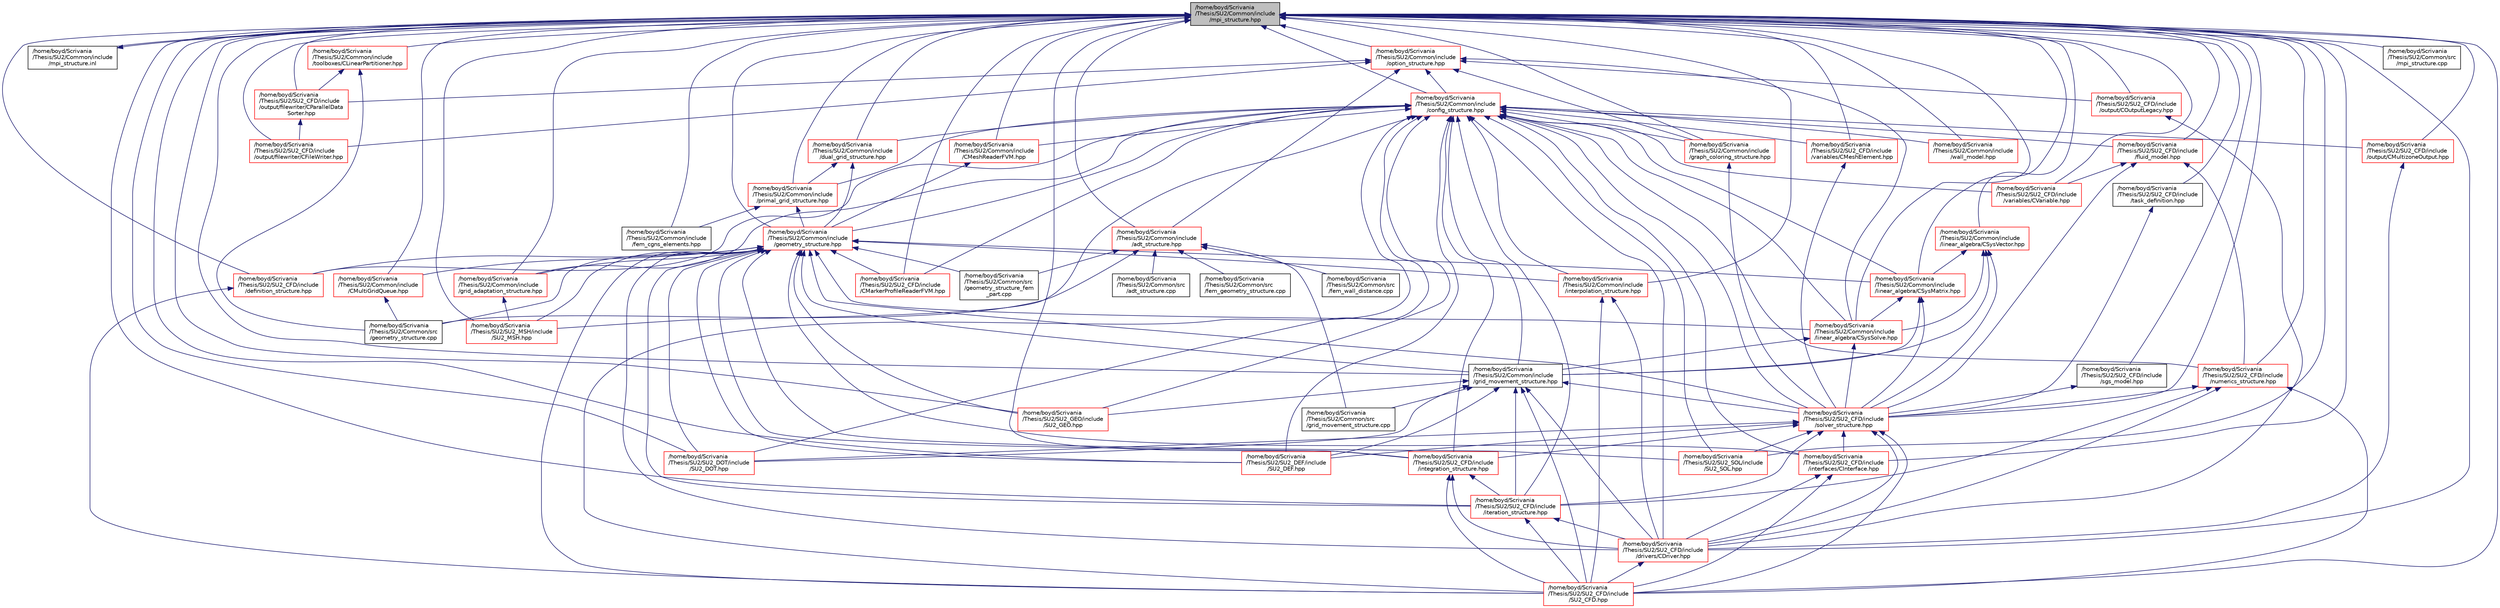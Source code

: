 digraph "/home/boyd/Scrivania/Thesis/SU2/Common/include/mpi_structure.hpp"
{
  edge [fontname="Helvetica",fontsize="10",labelfontname="Helvetica",labelfontsize="10"];
  node [fontname="Helvetica",fontsize="10",shape=record];
  Node13 [label="/home/boyd/Scrivania\l/Thesis/SU2/Common/include\l/mpi_structure.hpp",height=0.2,width=0.4,color="black", fillcolor="grey75", style="filled", fontcolor="black"];
  Node13 -> Node14 [dir="back",color="midnightblue",fontsize="10",style="solid",fontname="Helvetica"];
  Node14 [label="/home/boyd/Scrivania\l/Thesis/SU2/Common/include\l/adt_structure.hpp",height=0.2,width=0.4,color="red", fillcolor="white", style="filled",URL="$adt__structure_8hpp.html",tooltip="Headers of the subroutines for carrying out geometrical searches using an alternating digital tree (A..."];
  Node14 -> Node15 [dir="back",color="midnightblue",fontsize="10",style="solid",fontname="Helvetica"];
  Node15 [label="/home/boyd/Scrivania\l/Thesis/SU2/Common/src\l/adt_structure.cpp",height=0.2,width=0.4,color="black", fillcolor="white", style="filled",URL="$adt__structure_8cpp.html",tooltip="Main subroutines for for carrying out geometrical searches using an alternating digital tree (ADT)..."];
  Node14 -> Node16 [dir="back",color="midnightblue",fontsize="10",style="solid",fontname="Helvetica"];
  Node16 [label="/home/boyd/Scrivania\l/Thesis/SU2/Common/src\l/fem_geometry_structure.cpp",height=0.2,width=0.4,color="black", fillcolor="white", style="filled",URL="$fem__geometry__structure_8cpp.html",tooltip="Functions for creating the primal grid for the FEM solver. "];
  Node14 -> Node17 [dir="back",color="midnightblue",fontsize="10",style="solid",fontname="Helvetica"];
  Node17 [label="/home/boyd/Scrivania\l/Thesis/SU2/Common/src\l/fem_wall_distance.cpp",height=0.2,width=0.4,color="black", fillcolor="white", style="filled",URL="$fem__wall__distance_8cpp.html",tooltip="Main subroutines for computing the wall distance for the FEM solver. "];
  Node14 -> Node18 [dir="back",color="midnightblue",fontsize="10",style="solid",fontname="Helvetica"];
  Node18 [label="/home/boyd/Scrivania\l/Thesis/SU2/Common/src\l/geometry_structure.cpp",height=0.2,width=0.4,color="black", fillcolor="white", style="filled",URL="$geometry__structure_8cpp.html",tooltip="Main subroutines for creating the primal grid and multigrid structure. "];
  Node14 -> Node19 [dir="back",color="midnightblue",fontsize="10",style="solid",fontname="Helvetica"];
  Node19 [label="/home/boyd/Scrivania\l/Thesis/SU2/Common/src\l/geometry_structure_fem\l_part.cpp",height=0.2,width=0.4,color="black", fillcolor="white", style="filled",URL="$geometry__structure__fem__part_8cpp.html",tooltip="Main subroutines for distributin the grid for the Fluid FEM solver. "];
  Node14 -> Node20 [dir="back",color="midnightblue",fontsize="10",style="solid",fontname="Helvetica"];
  Node20 [label="/home/boyd/Scrivania\l/Thesis/SU2/Common/src\l/grid_movement_structure.cpp",height=0.2,width=0.4,color="black", fillcolor="white", style="filled",URL="$grid__movement__structure_8cpp.html",tooltip="Subroutines for doing the grid movement using different strategies. "];
  Node13 -> Node22 [dir="back",color="midnightblue",fontsize="10",style="solid",fontname="Helvetica"];
  Node22 [label="/home/boyd/Scrivania\l/Thesis/SU2/Common/include\l/mpi_structure.inl",height=0.2,width=0.4,color="black", fillcolor="white", style="filled",URL="$mpi__structure_8inl.html"];
  Node22 -> Node13 [dir="back",color="midnightblue",fontsize="10",style="solid",fontname="Helvetica"];
  Node13 -> Node23 [dir="back",color="midnightblue",fontsize="10",style="solid",fontname="Helvetica"];
  Node23 [label="/home/boyd/Scrivania\l/Thesis/SU2/Common/include\l/option_structure.hpp",height=0.2,width=0.4,color="red", fillcolor="white", style="filled",URL="$option__structure_8hpp.html",tooltip="Defines classes for referencing options for easy input in CConfig. "];
  Node23 -> Node14 [dir="back",color="midnightblue",fontsize="10",style="solid",fontname="Helvetica"];
  Node23 -> Node24 [dir="back",color="midnightblue",fontsize="10",style="solid",fontname="Helvetica"];
  Node24 [label="/home/boyd/Scrivania\l/Thesis/SU2/Common/include\l/config_structure.hpp",height=0.2,width=0.4,color="red", fillcolor="white", style="filled",URL="$config__structure_8hpp.html",tooltip="All the information about the definition of the physical problem. The subroutines and functions are i..."];
  Node24 -> Node114 [dir="back",color="midnightblue",fontsize="10",style="solid",fontname="Helvetica"];
  Node114 [label="/home/boyd/Scrivania\l/Thesis/SU2/Common/include\l/CMeshReaderFVM.hpp",height=0.2,width=0.4,color="red", fillcolor="white", style="filled",URL="$_c_mesh_reader_f_v_m_8hpp.html",tooltip="Header file for the class CMeshReaderFVM. The implementations are in the CMeshReaderFVM.cpp file. "];
  Node114 -> Node119 [dir="back",color="midnightblue",fontsize="10",style="solid",fontname="Helvetica"];
  Node119 [label="/home/boyd/Scrivania\l/Thesis/SU2/Common/include\l/geometry_structure.hpp",height=0.2,width=0.4,color="red", fillcolor="white", style="filled",URL="$geometry__structure_8hpp.html",tooltip="Headers of the main subroutines for creating the geometrical structure. The subroutines and functions..."];
  Node119 -> Node120 [dir="back",color="midnightblue",fontsize="10",style="solid",fontname="Helvetica"];
  Node120 [label="/home/boyd/Scrivania\l/Thesis/SU2/Common/include\l/CMultiGridQueue.hpp",height=0.2,width=0.4,color="red", fillcolor="white", style="filled",URL="$_c_multi_grid_queue_8hpp.html",tooltip="Header of the multigrid queue class for the FVM solver. The subroutines and functions are in the CMul..."];
  Node120 -> Node18 [dir="back",color="midnightblue",fontsize="10",style="solid",fontname="Helvetica"];
  Node119 -> Node122 [dir="back",color="midnightblue",fontsize="10",style="solid",fontname="Helvetica"];
  Node122 [label="/home/boyd/Scrivania\l/Thesis/SU2/Common/include\l/grid_adaptation_structure.hpp",height=0.2,width=0.4,color="red", fillcolor="white", style="filled",URL="$grid__adaptation__structure_8hpp.html",tooltip="Headers of the main subroutines for doing the numerical grid adaptation. "];
  Node122 -> Node124 [dir="back",color="midnightblue",fontsize="10",style="solid",fontname="Helvetica"];
  Node124 [label="/home/boyd/Scrivania\l/Thesis/SU2/SU2_MSH/include\l/SU2_MSH.hpp",height=0.2,width=0.4,color="red", fillcolor="white", style="filled",URL="$_s_u2___m_s_h_8hpp.html",tooltip="Headers of the main subroutines of the code SU2_MSH. The subroutines and functions are in the SU2_MSH..."];
  Node119 -> Node126 [dir="back",color="midnightblue",fontsize="10",style="solid",fontname="Helvetica"];
  Node126 [label="/home/boyd/Scrivania\l/Thesis/SU2/Common/include\l/grid_movement_structure.hpp",height=0.2,width=0.4,color="black", fillcolor="white", style="filled",URL="$grid__movement__structure_8hpp.html",tooltip="Headers of the main subroutines for doing the numerical grid movement (including volumetric movement..."];
  Node126 -> Node20 [dir="back",color="midnightblue",fontsize="10",style="solid",fontname="Helvetica"];
  Node126 -> Node35 [dir="back",color="midnightblue",fontsize="10",style="solid",fontname="Helvetica"];
  Node35 [label="/home/boyd/Scrivania\l/Thesis/SU2/SU2_CFD/include\l/solver_structure.hpp",height=0.2,width=0.4,color="red", fillcolor="white", style="filled",URL="$solver__structure_8hpp.html",tooltip="Headers of the main subroutines for solving partial differential equations. The subroutines and funct..."];
  Node35 -> Node36 [dir="back",color="midnightblue",fontsize="10",style="solid",fontname="Helvetica"];
  Node36 [label="/home/boyd/Scrivania\l/Thesis/SU2/SU2_CFD/include\l/iteration_structure.hpp",height=0.2,width=0.4,color="red", fillcolor="white", style="filled",URL="$iteration__structure_8hpp.html",tooltip="Headers of the iteration classes used by SU2_CFD. Each CIteration class represents an available physi..."];
  Node36 -> Node37 [dir="back",color="midnightblue",fontsize="10",style="solid",fontname="Helvetica"];
  Node37 [label="/home/boyd/Scrivania\l/Thesis/SU2/SU2_CFD/include\l/drivers/CDriver.hpp",height=0.2,width=0.4,color="red", fillcolor="white", style="filled",URL="$_c_driver_8hpp.html"];
  Node37 -> Node29 [dir="back",color="midnightblue",fontsize="10",style="solid",fontname="Helvetica"];
  Node29 [label="/home/boyd/Scrivania\l/Thesis/SU2/SU2_CFD/include\l/SU2_CFD.hpp",height=0.2,width=0.4,color="red", fillcolor="white", style="filled",URL="$_s_u2___c_f_d_8hpp.html",tooltip="Headers of the main subroutines of the code SU2_CFD. The subroutines and functions are in the SU2_CFD..."];
  Node36 -> Node29 [dir="back",color="midnightblue",fontsize="10",style="solid",fontname="Helvetica"];
  Node35 -> Node48 [dir="back",color="midnightblue",fontsize="10",style="solid",fontname="Helvetica"];
  Node48 [label="/home/boyd/Scrivania\l/Thesis/SU2/SU2_CFD/include\l/integration_structure.hpp",height=0.2,width=0.4,color="red", fillcolor="white", style="filled",URL="$integration__structure_8hpp.html",tooltip="Headers of the main subroutines for space and time integration. The subroutines and functions are in ..."];
  Node48 -> Node36 [dir="back",color="midnightblue",fontsize="10",style="solid",fontname="Helvetica"];
  Node48 -> Node37 [dir="back",color="midnightblue",fontsize="10",style="solid",fontname="Helvetica"];
  Node48 -> Node29 [dir="back",color="midnightblue",fontsize="10",style="solid",fontname="Helvetica"];
  Node35 -> Node37 [dir="back",color="midnightblue",fontsize="10",style="solid",fontname="Helvetica"];
  Node35 -> Node51 [dir="back",color="midnightblue",fontsize="10",style="solid",fontname="Helvetica"];
  Node51 [label="/home/boyd/Scrivania\l/Thesis/SU2/SU2_CFD/include\l/interfaces/CInterface.hpp",height=0.2,width=0.4,color="red", fillcolor="white", style="filled",URL="$_c_interface_8hpp.html",tooltip="Declarations and inlines of the transfer structure. The subroutines and functions are in the physics ..."];
  Node51 -> Node37 [dir="back",color="midnightblue",fontsize="10",style="solid",fontname="Helvetica"];
  Node51 -> Node29 [dir="back",color="midnightblue",fontsize="10",style="solid",fontname="Helvetica"];
  Node35 -> Node29 [dir="back",color="midnightblue",fontsize="10",style="solid",fontname="Helvetica"];
  Node35 -> Node103 [dir="back",color="midnightblue",fontsize="10",style="solid",fontname="Helvetica"];
  Node103 [label="/home/boyd/Scrivania\l/Thesis/SU2/SU2_DEF/include\l/SU2_DEF.hpp",height=0.2,width=0.4,color="red", fillcolor="white", style="filled",URL="$_s_u2___d_e_f_8hpp.html",tooltip="Headers of the main subroutines of the code SU2_DEF. The subroutines and functions are in the SU2_DEF..."];
  Node35 -> Node105 [dir="back",color="midnightblue",fontsize="10",style="solid",fontname="Helvetica"];
  Node105 [label="/home/boyd/Scrivania\l/Thesis/SU2/SU2_SOL/include\l/SU2_SOL.hpp",height=0.2,width=0.4,color="red", fillcolor="white", style="filled",URL="$_s_u2___s_o_l_8hpp.html",tooltip="Headers of the main subroutines of the code SU2_SOL. The subroutines and functions are in the SU2_SOL..."];
  Node35 -> Node107 [dir="back",color="midnightblue",fontsize="10",style="solid",fontname="Helvetica"];
  Node107 [label="/home/boyd/Scrivania\l/Thesis/SU2/SU2_DOT/include\l/SU2_DOT.hpp",height=0.2,width=0.4,color="red", fillcolor="white", style="filled",URL="$_s_u2___d_o_t_8hpp.html",tooltip="Headers of the main subroutines of the code SU2_DOT. The subroutines and functions are in the SU2_DOT..."];
  Node126 -> Node36 [dir="back",color="midnightblue",fontsize="10",style="solid",fontname="Helvetica"];
  Node126 -> Node37 [dir="back",color="midnightblue",fontsize="10",style="solid",fontname="Helvetica"];
  Node126 -> Node29 [dir="back",color="midnightblue",fontsize="10",style="solid",fontname="Helvetica"];
  Node126 -> Node127 [dir="back",color="midnightblue",fontsize="10",style="solid",fontname="Helvetica"];
  Node127 [label="/home/boyd/Scrivania\l/Thesis/SU2/SU2_GEO/include\l/SU2_GEO.hpp",height=0.2,width=0.4,color="red", fillcolor="white", style="filled",URL="$_s_u2___g_e_o_8hpp.html",tooltip="Headers of the main subroutines of the code SU2_GEO. The subroutines and functions are in the SU2_GEO..."];
  Node126 -> Node103 [dir="back",color="midnightblue",fontsize="10",style="solid",fontname="Helvetica"];
  Node126 -> Node107 [dir="back",color="midnightblue",fontsize="10",style="solid",fontname="Helvetica"];
  Node119 -> Node129 [dir="back",color="midnightblue",fontsize="10",style="solid",fontname="Helvetica"];
  Node129 [label="/home/boyd/Scrivania\l/Thesis/SU2/Common/include\l/linear_algebra/CSysMatrix.hpp",height=0.2,width=0.4,color="red", fillcolor="white", style="filled",URL="$_c_sys_matrix_8hpp.html"];
  Node129 -> Node126 [dir="back",color="midnightblue",fontsize="10",style="solid",fontname="Helvetica"];
  Node129 -> Node130 [dir="back",color="midnightblue",fontsize="10",style="solid",fontname="Helvetica"];
  Node130 [label="/home/boyd/Scrivania\l/Thesis/SU2/Common/include\l/linear_algebra/CSysSolve.hpp",height=0.2,width=0.4,color="red", fillcolor="white", style="filled",URL="$_c_sys_solve_8hpp.html"];
  Node130 -> Node126 [dir="back",color="midnightblue",fontsize="10",style="solid",fontname="Helvetica"];
  Node130 -> Node35 [dir="back",color="midnightblue",fontsize="10",style="solid",fontname="Helvetica"];
  Node129 -> Node35 [dir="back",color="midnightblue",fontsize="10",style="solid",fontname="Helvetica"];
  Node119 -> Node130 [dir="back",color="midnightblue",fontsize="10",style="solid",fontname="Helvetica"];
  Node119 -> Node137 [dir="back",color="midnightblue",fontsize="10",style="solid",fontname="Helvetica"];
  Node137 [label="/home/boyd/Scrivania\l/Thesis/SU2/Common/include\l/interpolation_structure.hpp",height=0.2,width=0.4,color="red", fillcolor="white", style="filled",URL="$interpolation__structure_8hpp.html",tooltip="Headers of the main subroutines used by SU2_FSI. The subroutines and functions are in the interpolati..."];
  Node137 -> Node37 [dir="back",color="midnightblue",fontsize="10",style="solid",fontname="Helvetica"];
  Node137 -> Node29 [dir="back",color="midnightblue",fontsize="10",style="solid",fontname="Helvetica"];
  Node119 -> Node18 [dir="back",color="midnightblue",fontsize="10",style="solid",fontname="Helvetica"];
  Node119 -> Node19 [dir="back",color="midnightblue",fontsize="10",style="solid",fontname="Helvetica"];
  Node119 -> Node140 [dir="back",color="midnightblue",fontsize="10",style="solid",fontname="Helvetica"];
  Node140 [label="/home/boyd/Scrivania\l/Thesis/SU2/SU2_CFD/include\l/CMarkerProfileReaderFVM.hpp",height=0.2,width=0.4,color="red", fillcolor="white", style="filled",URL="$_c_marker_profile_reader_f_v_m_8hpp.html",tooltip="Header file for the class CMarkerProfileReaderFVM. The implementations are in the CMarkerProfileReade..."];
  Node119 -> Node28 [dir="back",color="midnightblue",fontsize="10",style="solid",fontname="Helvetica"];
  Node28 [label="/home/boyd/Scrivania\l/Thesis/SU2/SU2_CFD/include\l/definition_structure.hpp",height=0.2,width=0.4,color="red", fillcolor="white", style="filled",URL="$definition__structure_8hpp.html",tooltip="Headers of the main subroutines used by SU2_CFD. The subroutines and functions are in the definition_..."];
  Node28 -> Node29 [dir="back",color="midnightblue",fontsize="10",style="solid",fontname="Helvetica"];
  Node119 -> Node35 [dir="back",color="midnightblue",fontsize="10",style="solid",fontname="Helvetica"];
  Node119 -> Node48 [dir="back",color="midnightblue",fontsize="10",style="solid",fontname="Helvetica"];
  Node119 -> Node36 [dir="back",color="midnightblue",fontsize="10",style="solid",fontname="Helvetica"];
  Node119 -> Node51 [dir="back",color="midnightblue",fontsize="10",style="solid",fontname="Helvetica"];
  Node119 -> Node37 [dir="back",color="midnightblue",fontsize="10",style="solid",fontname="Helvetica"];
  Node119 -> Node29 [dir="back",color="midnightblue",fontsize="10",style="solid",fontname="Helvetica"];
  Node119 -> Node127 [dir="back",color="midnightblue",fontsize="10",style="solid",fontname="Helvetica"];
  Node119 -> Node103 [dir="back",color="midnightblue",fontsize="10",style="solid",fontname="Helvetica"];
  Node119 -> Node105 [dir="back",color="midnightblue",fontsize="10",style="solid",fontname="Helvetica"];
  Node119 -> Node124 [dir="back",color="midnightblue",fontsize="10",style="solid",fontname="Helvetica"];
  Node119 -> Node107 [dir="back",color="midnightblue",fontsize="10",style="solid",fontname="Helvetica"];
  Node24 -> Node150 [dir="back",color="midnightblue",fontsize="10",style="solid",fontname="Helvetica"];
  Node150 [label="/home/boyd/Scrivania\l/Thesis/SU2/Common/include\l/dual_grid_structure.hpp",height=0.2,width=0.4,color="red", fillcolor="white", style="filled",URL="$dual__grid__structure_8hpp.html",tooltip="Headers of the main subroutines for doing the complete dual grid structure. The subroutines and funct..."];
  Node150 -> Node151 [dir="back",color="midnightblue",fontsize="10",style="solid",fontname="Helvetica"];
  Node151 [label="/home/boyd/Scrivania\l/Thesis/SU2/Common/include\l/primal_grid_structure.hpp",height=0.2,width=0.4,color="red", fillcolor="white", style="filled",URL="$primal__grid__structure_8hpp.html",tooltip="Headers of the main subroutines for storing the primal grid structure. The subroutines and functions ..."];
  Node151 -> Node119 [dir="back",color="midnightblue",fontsize="10",style="solid",fontname="Helvetica"];
  Node151 -> Node152 [dir="back",color="midnightblue",fontsize="10",style="solid",fontname="Helvetica"];
  Node152 [label="/home/boyd/Scrivania\l/Thesis/SU2/Common/include\l/fem_cgns_elements.hpp",height=0.2,width=0.4,color="black", fillcolor="white", style="filled",URL="$fem__cgns__elements_8hpp.html",tooltip="Headers of the classes and functions for reading CGNS files with high order elements. The functions are in the cgns_elements.cpp file. "];
  Node150 -> Node119 [dir="back",color="midnightblue",fontsize="10",style="solid",fontname="Helvetica"];
  Node24 -> Node151 [dir="back",color="midnightblue",fontsize="10",style="solid",fontname="Helvetica"];
  Node24 -> Node119 [dir="back",color="midnightblue",fontsize="10",style="solid",fontname="Helvetica"];
  Node24 -> Node160 [dir="back",color="midnightblue",fontsize="10",style="solid",fontname="Helvetica"];
  Node160 [label="/home/boyd/Scrivania\l/Thesis/SU2/Common/include\l/wall_model.hpp",height=0.2,width=0.4,color="red", fillcolor="white", style="filled",URL="$wall__model_8hpp.html",tooltip="Headers for the wall model functions for large eddy simulations. "];
  Node24 -> Node162 [dir="back",color="midnightblue",fontsize="10",style="solid",fontname="Helvetica"];
  Node162 [label="/home/boyd/Scrivania\l/Thesis/SU2/Common/include\l/graph_coloring_structure.hpp",height=0.2,width=0.4,color="red", fillcolor="white", style="filled",URL="$graph__coloring__structure_8hpp.html",tooltip="Include files and headers of the functions to carry out a coloring of a given graph. The functions are in the graph_coloring_structure.cpp file. "];
  Node162 -> Node35 [dir="back",color="midnightblue",fontsize="10",style="solid",fontname="Helvetica"];
  Node24 -> Node122 [dir="back",color="midnightblue",fontsize="10",style="solid",fontname="Helvetica"];
  Node24 -> Node126 [dir="back",color="midnightblue",fontsize="10",style="solid",fontname="Helvetica"];
  Node24 -> Node129 [dir="back",color="midnightblue",fontsize="10",style="solid",fontname="Helvetica"];
  Node24 -> Node130 [dir="back",color="midnightblue",fontsize="10",style="solid",fontname="Helvetica"];
  Node24 -> Node137 [dir="back",color="midnightblue",fontsize="10",style="solid",fontname="Helvetica"];
  Node24 -> Node191 [dir="back",color="midnightblue",fontsize="10",style="solid",fontname="Helvetica"];
  Node191 [label="/home/boyd/Scrivania\l/Thesis/SU2/SU2_CFD/include\l/fluid_model.hpp",height=0.2,width=0.4,color="red", fillcolor="white", style="filled",URL="$fluid__model_8hpp.html",tooltip="Headers of the main thermodynamic subroutines of the SU2 solvers. "];
  Node191 -> Node35 [dir="back",color="midnightblue",fontsize="10",style="solid",fontname="Helvetica"];
  Node191 -> Node192 [dir="back",color="midnightblue",fontsize="10",style="solid",fontname="Helvetica"];
  Node192 [label="/home/boyd/Scrivania\l/Thesis/SU2/SU2_CFD/include\l/numerics_structure.hpp",height=0.2,width=0.4,color="red", fillcolor="white", style="filled",URL="$numerics__structure_8hpp.html",tooltip="Headers of the main subroutines for the dumerical definition of the problem. The subroutines and func..."];
  Node192 -> Node35 [dir="back",color="midnightblue",fontsize="10",style="solid",fontname="Helvetica"];
  Node192 -> Node36 [dir="back",color="midnightblue",fontsize="10",style="solid",fontname="Helvetica"];
  Node192 -> Node37 [dir="back",color="midnightblue",fontsize="10",style="solid",fontname="Helvetica"];
  Node192 -> Node29 [dir="back",color="midnightblue",fontsize="10",style="solid",fontname="Helvetica"];
  Node191 -> Node218 [dir="back",color="midnightblue",fontsize="10",style="solid",fontname="Helvetica"];
  Node218 [label="/home/boyd/Scrivania\l/Thesis/SU2/SU2_CFD/include\l/variables/CVariable.hpp",height=0.2,width=0.4,color="red", fillcolor="white", style="filled",URL="$_c_variable_8hpp.html",tooltip="Declaration and inlines of the parent class for defining problem variables, function definitions in f..."];
  Node24 -> Node140 [dir="back",color="midnightblue",fontsize="10",style="solid",fontname="Helvetica"];
  Node24 -> Node28 [dir="back",color="midnightblue",fontsize="10",style="solid",fontname="Helvetica"];
  Node24 -> Node192 [dir="back",color="midnightblue",fontsize="10",style="solid",fontname="Helvetica"];
  Node24 -> Node35 [dir="back",color="midnightblue",fontsize="10",style="solid",fontname="Helvetica"];
  Node24 -> Node218 [dir="back",color="midnightblue",fontsize="10",style="solid",fontname="Helvetica"];
  Node24 -> Node271 [dir="back",color="midnightblue",fontsize="10",style="solid",fontname="Helvetica"];
  Node271 [label="/home/boyd/Scrivania\l/Thesis/SU2/SU2_CFD/include\l/variables/CMeshElement.hpp",height=0.2,width=0.4,color="red", fillcolor="white", style="filled",URL="$_c_mesh_element_8hpp.html",tooltip="Declaration and inlines of the class to define the variables of the mesh movement. "];
  Node271 -> Node35 [dir="back",color="midnightblue",fontsize="10",style="solid",fontname="Helvetica"];
  Node24 -> Node48 [dir="back",color="midnightblue",fontsize="10",style="solid",fontname="Helvetica"];
  Node24 -> Node36 [dir="back",color="midnightblue",fontsize="10",style="solid",fontname="Helvetica"];
  Node24 -> Node51 [dir="back",color="midnightblue",fontsize="10",style="solid",fontname="Helvetica"];
  Node24 -> Node37 [dir="back",color="midnightblue",fontsize="10",style="solid",fontname="Helvetica"];
  Node24 -> Node273 [dir="back",color="midnightblue",fontsize="10",style="solid",fontname="Helvetica"];
  Node273 [label="/home/boyd/Scrivania\l/Thesis/SU2/SU2_CFD/include\l/output/CMultizoneOutput.hpp",height=0.2,width=0.4,color="red", fillcolor="white", style="filled",URL="$_c_multizone_output_8hpp.html"];
  Node273 -> Node37 [dir="back",color="midnightblue",fontsize="10",style="solid",fontname="Helvetica"];
  Node24 -> Node29 [dir="back",color="midnightblue",fontsize="10",style="solid",fontname="Helvetica"];
  Node24 -> Node127 [dir="back",color="midnightblue",fontsize="10",style="solid",fontname="Helvetica"];
  Node24 -> Node103 [dir="back",color="midnightblue",fontsize="10",style="solid",fontname="Helvetica"];
  Node24 -> Node105 [dir="back",color="midnightblue",fontsize="10",style="solid",fontname="Helvetica"];
  Node24 -> Node124 [dir="back",color="midnightblue",fontsize="10",style="solid",fontname="Helvetica"];
  Node24 -> Node107 [dir="back",color="midnightblue",fontsize="10",style="solid",fontname="Helvetica"];
  Node23 -> Node162 [dir="back",color="midnightblue",fontsize="10",style="solid",fontname="Helvetica"];
  Node23 -> Node130 [dir="back",color="midnightblue",fontsize="10",style="solid",fontname="Helvetica"];
  Node23 -> Node284 [dir="back",color="midnightblue",fontsize="10",style="solid",fontname="Helvetica"];
  Node284 [label="/home/boyd/Scrivania\l/Thesis/SU2/SU2_CFD/include\l/output/COutputLegacy.hpp",height=0.2,width=0.4,color="red", fillcolor="white", style="filled",URL="$_c_output_legacy_8hpp.html"];
  Node284 -> Node37 [dir="back",color="midnightblue",fontsize="10",style="solid",fontname="Helvetica"];
  Node23 -> Node285 [dir="back",color="midnightblue",fontsize="10",style="solid",fontname="Helvetica"];
  Node285 [label="/home/boyd/Scrivania\l/Thesis/SU2/SU2_CFD/include\l/output/filewriter/CFileWriter.hpp",height=0.2,width=0.4,color="red", fillcolor="white", style="filled",URL="$_c_file_writer_8hpp.html",tooltip="Headers fo the file writer class. "];
  Node23 -> Node303 [dir="back",color="midnightblue",fontsize="10",style="solid",fontname="Helvetica"];
  Node303 [label="/home/boyd/Scrivania\l/Thesis/SU2/SU2_CFD/include\l/output/filewriter/CParallelData\lSorter.hpp",height=0.2,width=0.4,color="red", fillcolor="white", style="filled",URL="$_c_parallel_data_sorter_8hpp.html",tooltip="Headers fo the data sorter class. "];
  Node303 -> Node285 [dir="back",color="midnightblue",fontsize="10",style="solid",fontname="Helvetica"];
  Node13 -> Node24 [dir="back",color="midnightblue",fontsize="10",style="solid",fontname="Helvetica"];
  Node13 -> Node114 [dir="back",color="midnightblue",fontsize="10",style="solid",fontname="Helvetica"];
  Node13 -> Node120 [dir="back",color="midnightblue",fontsize="10",style="solid",fontname="Helvetica"];
  Node13 -> Node119 [dir="back",color="midnightblue",fontsize="10",style="solid",fontname="Helvetica"];
  Node13 -> Node151 [dir="back",color="midnightblue",fontsize="10",style="solid",fontname="Helvetica"];
  Node13 -> Node150 [dir="back",color="midnightblue",fontsize="10",style="solid",fontname="Helvetica"];
  Node13 -> Node152 [dir="back",color="midnightblue",fontsize="10",style="solid",fontname="Helvetica"];
  Node13 -> Node160 [dir="back",color="midnightblue",fontsize="10",style="solid",fontname="Helvetica"];
  Node13 -> Node162 [dir="back",color="midnightblue",fontsize="10",style="solid",fontname="Helvetica"];
  Node13 -> Node122 [dir="back",color="midnightblue",fontsize="10",style="solid",fontname="Helvetica"];
  Node13 -> Node126 [dir="back",color="midnightblue",fontsize="10",style="solid",fontname="Helvetica"];
  Node13 -> Node129 [dir="back",color="midnightblue",fontsize="10",style="solid",fontname="Helvetica"];
  Node13 -> Node309 [dir="back",color="midnightblue",fontsize="10",style="solid",fontname="Helvetica"];
  Node309 [label="/home/boyd/Scrivania\l/Thesis/SU2/Common/include\l/linear_algebra/CSysVector.hpp",height=0.2,width=0.4,color="red", fillcolor="white", style="filled",URL="$_c_sys_vector_8hpp.html"];
  Node309 -> Node129 [dir="back",color="midnightblue",fontsize="10",style="solid",fontname="Helvetica"];
  Node309 -> Node126 [dir="back",color="midnightblue",fontsize="10",style="solid",fontname="Helvetica"];
  Node309 -> Node130 [dir="back",color="midnightblue",fontsize="10",style="solid",fontname="Helvetica"];
  Node309 -> Node35 [dir="back",color="midnightblue",fontsize="10",style="solid",fontname="Helvetica"];
  Node13 -> Node130 [dir="back",color="midnightblue",fontsize="10",style="solid",fontname="Helvetica"];
  Node13 -> Node137 [dir="back",color="midnightblue",fontsize="10",style="solid",fontname="Helvetica"];
  Node13 -> Node311 [dir="back",color="midnightblue",fontsize="10",style="solid",fontname="Helvetica"];
  Node311 [label="/home/boyd/Scrivania\l/Thesis/SU2/Common/include\l/toolboxes/CLinearPartitioner.hpp",height=0.2,width=0.4,color="red", fillcolor="white", style="filled",URL="$_c_linear_partitioner_8hpp.html",tooltip="Header file for the class CLinearPartitioner. The implementations are in the CLinearPartitioner.cpp file. "];
  Node311 -> Node18 [dir="back",color="midnightblue",fontsize="10",style="solid",fontname="Helvetica"];
  Node311 -> Node303 [dir="back",color="midnightblue",fontsize="10",style="solid",fontname="Helvetica"];
  Node13 -> Node313 [dir="back",color="midnightblue",fontsize="10",style="solid",fontname="Helvetica"];
  Node313 [label="/home/boyd/Scrivania\l/Thesis/SU2/Common/src\l/mpi_structure.cpp",height=0.2,width=0.4,color="black", fillcolor="white", style="filled",URL="$mpi__structure_8cpp.html",tooltip="Main subroutines for the mpi structures. "];
  Node13 -> Node191 [dir="back",color="midnightblue",fontsize="10",style="solid",fontname="Helvetica"];
  Node13 -> Node140 [dir="back",color="midnightblue",fontsize="10",style="solid",fontname="Helvetica"];
  Node13 -> Node28 [dir="back",color="midnightblue",fontsize="10",style="solid",fontname="Helvetica"];
  Node13 -> Node37 [dir="back",color="midnightblue",fontsize="10",style="solid",fontname="Helvetica"];
  Node13 -> Node36 [dir="back",color="midnightblue",fontsize="10",style="solid",fontname="Helvetica"];
  Node13 -> Node35 [dir="back",color="midnightblue",fontsize="10",style="solid",fontname="Helvetica"];
  Node13 -> Node314 [dir="back",color="midnightblue",fontsize="10",style="solid",fontname="Helvetica"];
  Node314 [label="/home/boyd/Scrivania\l/Thesis/SU2/SU2_CFD/include\l/task_definition.hpp",height=0.2,width=0.4,color="black", fillcolor="white", style="filled",URL="$task__definition_8hpp.html",tooltip="Header of the task definition class for the SU2 solvers. "];
  Node314 -> Node35 [dir="back",color="midnightblue",fontsize="10",style="solid",fontname="Helvetica"];
  Node13 -> Node192 [dir="back",color="midnightblue",fontsize="10",style="solid",fontname="Helvetica"];
  Node13 -> Node315 [dir="back",color="midnightblue",fontsize="10",style="solid",fontname="Helvetica"];
  Node315 [label="/home/boyd/Scrivania\l/Thesis/SU2/SU2_CFD/include\l/sgs_model.hpp",height=0.2,width=0.4,color="black", fillcolor="white", style="filled",URL="$sgs__model_8hpp.html",tooltip="Headers of the LES subgrid scale models of the SU2 solvers. "];
  Node315 -> Node35 [dir="back",color="midnightblue",fontsize="10",style="solid",fontname="Helvetica"];
  Node13 -> Node218 [dir="back",color="midnightblue",fontsize="10",style="solid",fontname="Helvetica"];
  Node13 -> Node271 [dir="back",color="midnightblue",fontsize="10",style="solid",fontname="Helvetica"];
  Node13 -> Node48 [dir="back",color="midnightblue",fontsize="10",style="solid",fontname="Helvetica"];
  Node13 -> Node51 [dir="back",color="midnightblue",fontsize="10",style="solid",fontname="Helvetica"];
  Node13 -> Node284 [dir="back",color="midnightblue",fontsize="10",style="solid",fontname="Helvetica"];
  Node13 -> Node273 [dir="back",color="midnightblue",fontsize="10",style="solid",fontname="Helvetica"];
  Node13 -> Node285 [dir="back",color="midnightblue",fontsize="10",style="solid",fontname="Helvetica"];
  Node13 -> Node303 [dir="back",color="midnightblue",fontsize="10",style="solid",fontname="Helvetica"];
  Node13 -> Node29 [dir="back",color="midnightblue",fontsize="10",style="solid",fontname="Helvetica"];
  Node13 -> Node127 [dir="back",color="midnightblue",fontsize="10",style="solid",fontname="Helvetica"];
  Node13 -> Node103 [dir="back",color="midnightblue",fontsize="10",style="solid",fontname="Helvetica"];
  Node13 -> Node105 [dir="back",color="midnightblue",fontsize="10",style="solid",fontname="Helvetica"];
  Node13 -> Node124 [dir="back",color="midnightblue",fontsize="10",style="solid",fontname="Helvetica"];
  Node13 -> Node107 [dir="back",color="midnightblue",fontsize="10",style="solid",fontname="Helvetica"];
}
